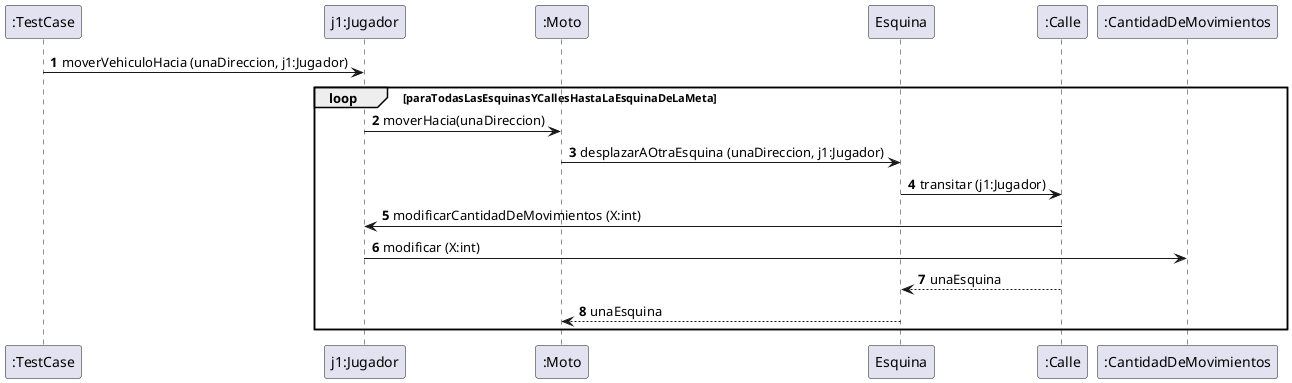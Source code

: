 @startuml
'https://plantuml.com/sequence-diagram

autonumber

":TestCase" -> "j1:Jugador": moverVehiculoHacia (unaDireccion, j1:Jugador)
loop paraTodasLasEsquinasYCallesHastaLaEsquinaDeLaMeta
    "j1:Jugador" -> ":Moto": moverHacia(unaDireccion)
    ":Moto" -> "Esquina": desplazarAOtraEsquina (unaDireccion, j1:Jugador)
    "Esquina" -> ":Calle": transitar (j1:Jugador)
    ":Calle" -> "j1:Jugador" : modificarCantidadDeMovimientos (X:int)
     "j1:Jugador" -> ":CantidadDeMovimientos" : modificar (X:int)
    "Esquina" <-- ":Calle": unaEsquina
    ":Moto" <-- "Esquina": unaEsquina
end

@enduml